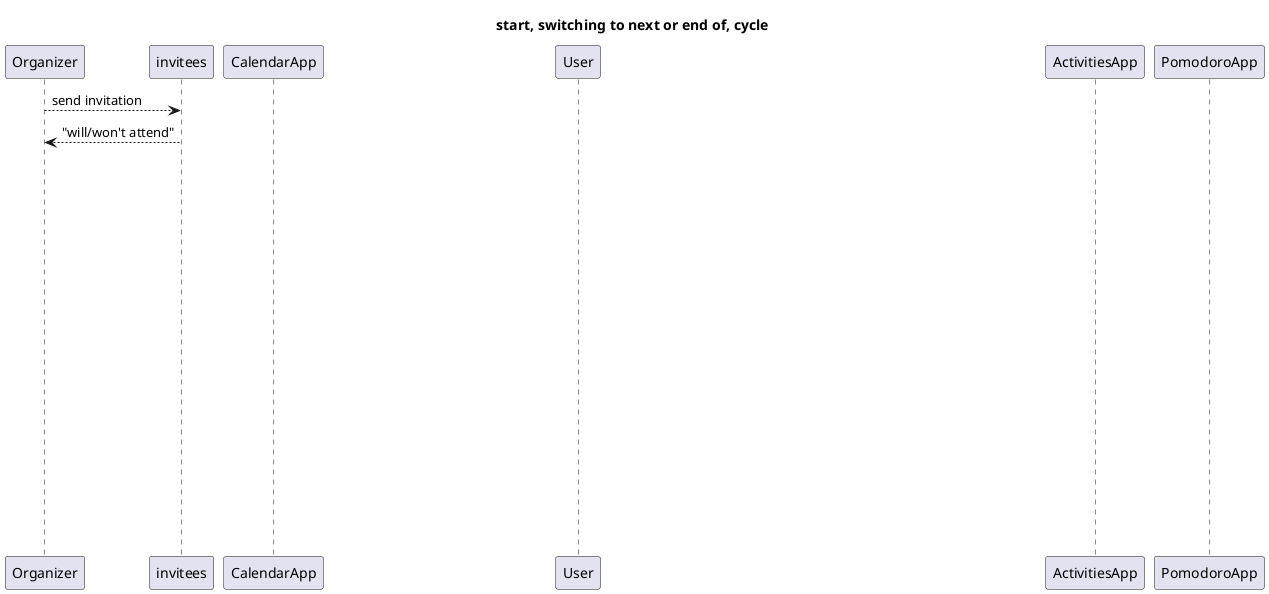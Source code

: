 @startuml
!pragma teoz true

Organizer --> invitees: send invitation
invitees --> Organizer: "will/won't attend"

newpage

CalendarApp --> User: send notification

group Snooze Loop [until it's event time]
  {snooze} User--> CalendarApp: snooze for n minutes or until certain datetime
  {postSnoozeReminder} CalendarApp -->User: \n\n\n\n send notification
  {snooze} <-> {postSnoozeReminder} : n minutes

  end

newpage



newpage

group Deadline reminder Loop [until Activity is completed]
  ActivitiesApp -->User: \n\n\n\n send notification of increasing urgency about deadline being close or being past
  end

newpage
title "start, switching to next or end of, cycle "
PomodoroApp --> User: send notification

@enduml
